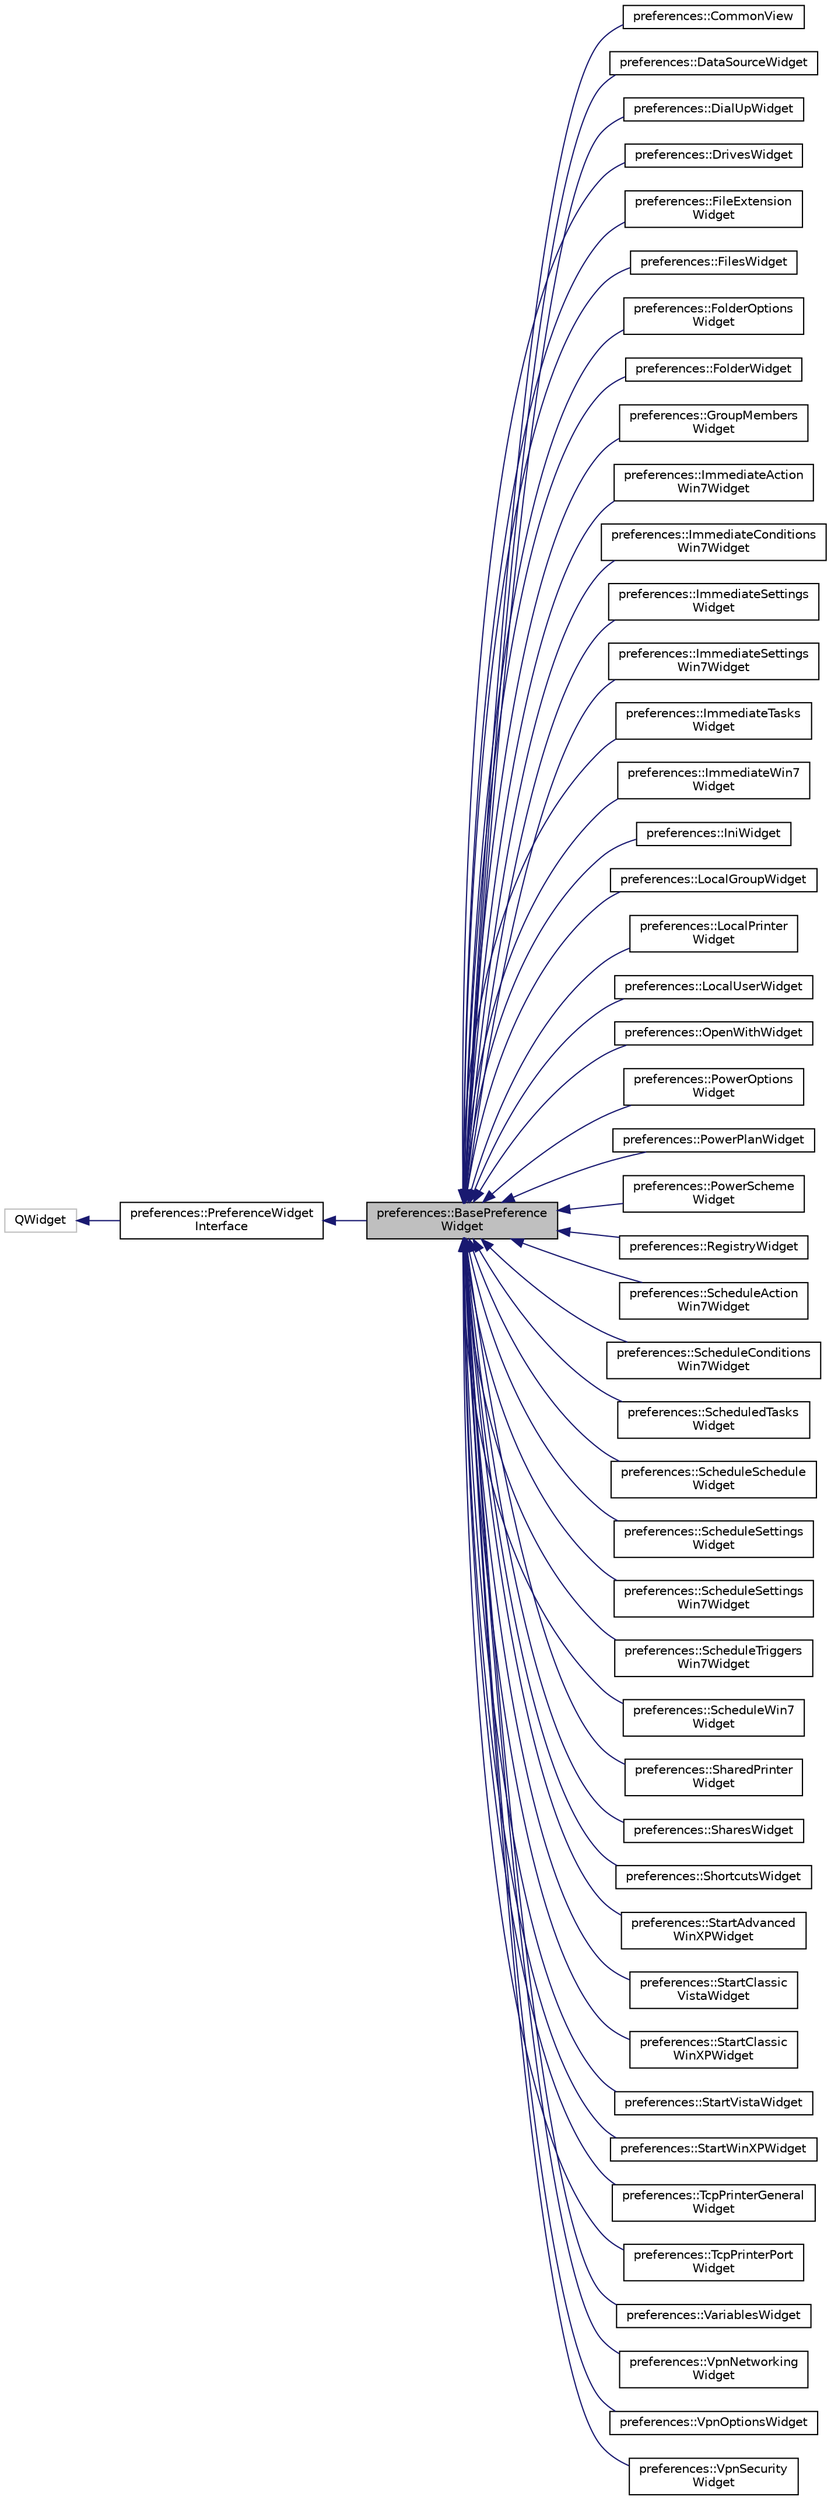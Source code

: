 digraph "preferences::BasePreferenceWidget"
{
 // LATEX_PDF_SIZE
  edge [fontname="Helvetica",fontsize="10",labelfontname="Helvetica",labelfontsize="10"];
  node [fontname="Helvetica",fontsize="10",shape=record];
  rankdir="LR";
  Node1 [label="preferences::BasePreference\lWidget",height=0.2,width=0.4,color="black", fillcolor="grey75", style="filled", fontcolor="black",tooltip=" "];
  Node2 -> Node1 [dir="back",color="midnightblue",fontsize="10",style="solid",fontname="Helvetica"];
  Node2 [label="preferences::PreferenceWidget\lInterface",height=0.2,width=0.4,color="black", fillcolor="white", style="filled",URL="$classpreferences_1_1_preference_widget_interface.html",tooltip=" "];
  Node3 -> Node2 [dir="back",color="midnightblue",fontsize="10",style="solid",fontname="Helvetica"];
  Node3 [label="QWidget",height=0.2,width=0.4,color="grey75", fillcolor="white", style="filled",tooltip=" "];
  Node1 -> Node4 [dir="back",color="midnightblue",fontsize="10",style="solid",fontname="Helvetica"];
  Node4 [label="preferences::CommonView",height=0.2,width=0.4,color="black", fillcolor="white", style="filled",URL="$classpreferences_1_1_common_view.html",tooltip=" "];
  Node1 -> Node5 [dir="back",color="midnightblue",fontsize="10",style="solid",fontname="Helvetica"];
  Node5 [label="preferences::DataSourceWidget",height=0.2,width=0.4,color="black", fillcolor="white", style="filled",URL="$classpreferences_1_1_data_source_widget.html",tooltip="Folder item representation for editor."];
  Node1 -> Node6 [dir="back",color="midnightblue",fontsize="10",style="solid",fontname="Helvetica"];
  Node6 [label="preferences::DialUpWidget",height=0.2,width=0.4,color="black", fillcolor="white", style="filled",URL="$classpreferences_1_1_dial_up_widget.html",tooltip="Dial up widget."];
  Node1 -> Node7 [dir="back",color="midnightblue",fontsize="10",style="solid",fontname="Helvetica"];
  Node7 [label="preferences::DrivesWidget",height=0.2,width=0.4,color="black", fillcolor="white", style="filled",URL="$classpreferences_1_1_drives_widget.html",tooltip="Folder item representation for editor."];
  Node1 -> Node8 [dir="back",color="midnightblue",fontsize="10",style="solid",fontname="Helvetica"];
  Node8 [label="preferences::FileExtension\lWidget",height=0.2,width=0.4,color="black", fillcolor="white", style="filled",URL="$classpreferences_1_1_file_extension_widget.html",tooltip="FileExtension representation for editor."];
  Node1 -> Node9 [dir="back",color="midnightblue",fontsize="10",style="solid",fontname="Helvetica"];
  Node9 [label="preferences::FilesWidget",height=0.2,width=0.4,color="black", fillcolor="white", style="filled",URL="$classpreferences_1_1_files_widget.html",tooltip="Folder item representation for editor."];
  Node1 -> Node10 [dir="back",color="midnightblue",fontsize="10",style="solid",fontname="Helvetica"];
  Node10 [label="preferences::FolderOptions\lWidget",height=0.2,width=0.4,color="black", fillcolor="white", style="filled",URL="$classpreferences_1_1_folder_options_widget.html",tooltip="Folder item representation for editor."];
  Node1 -> Node11 [dir="back",color="midnightblue",fontsize="10",style="solid",fontname="Helvetica"];
  Node11 [label="preferences::FolderWidget",height=0.2,width=0.4,color="black", fillcolor="white", style="filled",URL="$classpreferences_1_1_folder_widget.html",tooltip="Folder item representation for editor."];
  Node1 -> Node12 [dir="back",color="midnightblue",fontsize="10",style="solid",fontname="Helvetica"];
  Node12 [label="preferences::GroupMembers\lWidget",height=0.2,width=0.4,color="black", fillcolor="white", style="filled",URL="$classpreferences_1_1_group_members_widget.html",tooltip="Folder item representation for editor."];
  Node1 -> Node13 [dir="back",color="midnightblue",fontsize="10",style="solid",fontname="Helvetica"];
  Node13 [label="preferences::ImmediateAction\lWin7Widget",height=0.2,width=0.4,color="black", fillcolor="white", style="filled",URL="$classpreferences_1_1_immediate_action_win7_widget.html",tooltip="ImmediateActionWin7 representation for editor."];
  Node1 -> Node14 [dir="back",color="midnightblue",fontsize="10",style="solid",fontname="Helvetica"];
  Node14 [label="preferences::ImmediateConditions\lWin7Widget",height=0.2,width=0.4,color="black", fillcolor="white", style="filled",URL="$classpreferences_1_1_immediate_conditions_win7_widget.html",tooltip="ImmediateConditionsWin7 representation for editor."];
  Node1 -> Node15 [dir="back",color="midnightblue",fontsize="10",style="solid",fontname="Helvetica"];
  Node15 [label="preferences::ImmediateSettings\lWidget",height=0.2,width=0.4,color="black", fillcolor="white", style="filled",URL="$classpreferences_1_1_immediate_settings_widget.html",tooltip="ImmediateSettings representation for editor."];
  Node1 -> Node16 [dir="back",color="midnightblue",fontsize="10",style="solid",fontname="Helvetica"];
  Node16 [label="preferences::ImmediateSettings\lWin7Widget",height=0.2,width=0.4,color="black", fillcolor="white", style="filled",URL="$classpreferences_1_1_immediate_settings_win7_widget.html",tooltip="ImmediateSettingsWin7 representation for editor."];
  Node1 -> Node17 [dir="back",color="midnightblue",fontsize="10",style="solid",fontname="Helvetica"];
  Node17 [label="preferences::ImmediateTasks\lWidget",height=0.2,width=0.4,color="black", fillcolor="white", style="filled",URL="$classpreferences_1_1_immediate_tasks_widget.html",tooltip="ImmediateTasks representation for editor."];
  Node1 -> Node18 [dir="back",color="midnightblue",fontsize="10",style="solid",fontname="Helvetica"];
  Node18 [label="preferences::ImmediateWin7\lWidget",height=0.2,width=0.4,color="black", fillcolor="white", style="filled",URL="$classpreferences_1_1_immediate_win7_widget.html",tooltip="ImmediateWin7 representation for editor."];
  Node1 -> Node19 [dir="back",color="midnightblue",fontsize="10",style="solid",fontname="Helvetica"];
  Node19 [label="preferences::IniWidget",height=0.2,width=0.4,color="black", fillcolor="white", style="filled",URL="$classpreferences_1_1_ini_widget.html",tooltip="Folder item representation for editor."];
  Node1 -> Node20 [dir="back",color="midnightblue",fontsize="10",style="solid",fontname="Helvetica"];
  Node20 [label="preferences::LocalGroupWidget",height=0.2,width=0.4,color="black", fillcolor="white", style="filled",URL="$classpreferences_1_1_local_group_widget.html",tooltip="Folder item representation for editor."];
  Node1 -> Node21 [dir="back",color="midnightblue",fontsize="10",style="solid",fontname="Helvetica"];
  Node21 [label="preferences::LocalPrinter\lWidget",height=0.2,width=0.4,color="black", fillcolor="white", style="filled",URL="$classpreferences_1_1_local_printer_widget.html",tooltip="LocalPrinter representation for editor."];
  Node1 -> Node22 [dir="back",color="midnightblue",fontsize="10",style="solid",fontname="Helvetica"];
  Node22 [label="preferences::LocalUserWidget",height=0.2,width=0.4,color="black", fillcolor="white", style="filled",URL="$classpreferences_1_1_local_user_widget.html",tooltip="Folder item representation for editor."];
  Node1 -> Node23 [dir="back",color="midnightblue",fontsize="10",style="solid",fontname="Helvetica"];
  Node23 [label="preferences::OpenWithWidget",height=0.2,width=0.4,color="black", fillcolor="white", style="filled",URL="$classpreferences_1_1_open_with_widget.html",tooltip="Folder item representation for editor."];
  Node1 -> Node24 [dir="back",color="midnightblue",fontsize="10",style="solid",fontname="Helvetica"];
  Node24 [label="preferences::PowerOptions\lWidget",height=0.2,width=0.4,color="black", fillcolor="white", style="filled",URL="$classpreferences_1_1_power_options_widget.html",tooltip="Folder item representation for editor."];
  Node1 -> Node25 [dir="back",color="midnightblue",fontsize="10",style="solid",fontname="Helvetica"];
  Node25 [label="preferences::PowerPlanWidget",height=0.2,width=0.4,color="black", fillcolor="white", style="filled",URL="$classpreferences_1_1_power_plan_widget.html",tooltip="Folder item representation for editor."];
  Node1 -> Node26 [dir="back",color="midnightblue",fontsize="10",style="solid",fontname="Helvetica"];
  Node26 [label="preferences::PowerScheme\lWidget",height=0.2,width=0.4,color="black", fillcolor="white", style="filled",URL="$classpreferences_1_1_power_scheme_widget.html",tooltip="Folder item representation for editor."];
  Node1 -> Node27 [dir="back",color="midnightblue",fontsize="10",style="solid",fontname="Helvetica"];
  Node27 [label="preferences::RegistryWidget",height=0.2,width=0.4,color="black", fillcolor="white", style="filled",URL="$classpreferences_1_1_registry_widget.html",tooltip="Folder item representation for editor."];
  Node1 -> Node28 [dir="back",color="midnightblue",fontsize="10",style="solid",fontname="Helvetica"];
  Node28 [label="preferences::ScheduleAction\lWin7Widget",height=0.2,width=0.4,color="black", fillcolor="white", style="filled",URL="$classpreferences_1_1_schedule_action_win7_widget.html",tooltip="ScheduleActionWin7 representation for editor."];
  Node1 -> Node29 [dir="back",color="midnightblue",fontsize="10",style="solid",fontname="Helvetica"];
  Node29 [label="preferences::ScheduleConditions\lWin7Widget",height=0.2,width=0.4,color="black", fillcolor="white", style="filled",URL="$classpreferences_1_1_schedule_conditions_win7_widget.html",tooltip="ScheduleConditionsWin7 representation for editor."];
  Node1 -> Node30 [dir="back",color="midnightblue",fontsize="10",style="solid",fontname="Helvetica"];
  Node30 [label="preferences::ScheduledTasks\lWidget",height=0.2,width=0.4,color="black", fillcolor="white", style="filled",URL="$classpreferences_1_1_scheduled_tasks_widget.html",tooltip="ScheduledTasks representation for editor."];
  Node1 -> Node31 [dir="back",color="midnightblue",fontsize="10",style="solid",fontname="Helvetica"];
  Node31 [label="preferences::ScheduleSchedule\lWidget",height=0.2,width=0.4,color="black", fillcolor="white", style="filled",URL="$classpreferences_1_1_schedule_schedule_widget.html",tooltip="ScheduleSchedule representation for editor."];
  Node1 -> Node32 [dir="back",color="midnightblue",fontsize="10",style="solid",fontname="Helvetica"];
  Node32 [label="preferences::ScheduleSettings\lWidget",height=0.2,width=0.4,color="black", fillcolor="white", style="filled",URL="$classpreferences_1_1_schedule_settings_widget.html",tooltip="ScheduleSettings representation for editor."];
  Node1 -> Node33 [dir="back",color="midnightblue",fontsize="10",style="solid",fontname="Helvetica"];
  Node33 [label="preferences::ScheduleSettings\lWin7Widget",height=0.2,width=0.4,color="black", fillcolor="white", style="filled",URL="$classpreferences_1_1_schedule_settings_win7_widget.html",tooltip="ScheduleSettingsWin7 representation for editor."];
  Node1 -> Node34 [dir="back",color="midnightblue",fontsize="10",style="solid",fontname="Helvetica"];
  Node34 [label="preferences::ScheduleTriggers\lWin7Widget",height=0.2,width=0.4,color="black", fillcolor="white", style="filled",URL="$classpreferences_1_1_schedule_triggers_win7_widget.html",tooltip="ScheduleTriggersWin7 representation for editor."];
  Node1 -> Node35 [dir="back",color="midnightblue",fontsize="10",style="solid",fontname="Helvetica"];
  Node35 [label="preferences::ScheduleWin7\lWidget",height=0.2,width=0.4,color="black", fillcolor="white", style="filled",URL="$classpreferences_1_1_schedule_win7_widget.html",tooltip="ScheduleWin7 representation for editor."];
  Node1 -> Node36 [dir="back",color="midnightblue",fontsize="10",style="solid",fontname="Helvetica"];
  Node36 [label="preferences::SharedPrinter\lWidget",height=0.2,width=0.4,color="black", fillcolor="white", style="filled",URL="$classpreferences_1_1_shared_printer_widget.html",tooltip="Folder item representation for editor."];
  Node1 -> Node37 [dir="back",color="midnightblue",fontsize="10",style="solid",fontname="Helvetica"];
  Node37 [label="preferences::SharesWidget",height=0.2,width=0.4,color="black", fillcolor="white", style="filled",URL="$classpreferences_1_1_shares_widget.html",tooltip="Folder item representation for editor."];
  Node1 -> Node38 [dir="back",color="midnightblue",fontsize="10",style="solid",fontname="Helvetica"];
  Node38 [label="preferences::ShortcutsWidget",height=0.2,width=0.4,color="black", fillcolor="white", style="filled",URL="$classpreferences_1_1_shortcuts_widget.html",tooltip="Folder item representation for editor."];
  Node1 -> Node39 [dir="back",color="midnightblue",fontsize="10",style="solid",fontname="Helvetica"];
  Node39 [label="preferences::StartAdvanced\lWinXPWidget",height=0.2,width=0.4,color="black", fillcolor="white", style="filled",URL="$classpreferences_1_1_start_advanced_win_x_p_widget.html",tooltip="StartAdvancedWinXp representation for editor."];
  Node1 -> Node40 [dir="back",color="midnightblue",fontsize="10",style="solid",fontname="Helvetica"];
  Node40 [label="preferences::StartClassic\lVistaWidget",height=0.2,width=0.4,color="black", fillcolor="white", style="filled",URL="$classpreferences_1_1_start_classic_vista_widget.html",tooltip="StartClassicVista representation for editor."];
  Node1 -> Node41 [dir="back",color="midnightblue",fontsize="10",style="solid",fontname="Helvetica"];
  Node41 [label="preferences::StartClassic\lWinXPWidget",height=0.2,width=0.4,color="black", fillcolor="white", style="filled",URL="$classpreferences_1_1_start_classic_win_x_p_widget.html",tooltip="StartClassicWinXp representation for editor."];
  Node1 -> Node42 [dir="back",color="midnightblue",fontsize="10",style="solid",fontname="Helvetica"];
  Node42 [label="preferences::StartVistaWidget",height=0.2,width=0.4,color="black", fillcolor="white", style="filled",URL="$classpreferences_1_1_start_vista_widget.html",tooltip="StartVista representation for editor."];
  Node1 -> Node43 [dir="back",color="midnightblue",fontsize="10",style="solid",fontname="Helvetica"];
  Node43 [label="preferences::StartWinXPWidget",height=0.2,width=0.4,color="black", fillcolor="white", style="filled",URL="$classpreferences_1_1_start_win_x_p_widget.html",tooltip="StartWinXp representation for editor."];
  Node1 -> Node44 [dir="back",color="midnightblue",fontsize="10",style="solid",fontname="Helvetica"];
  Node44 [label="preferences::TcpPrinterGeneral\lWidget",height=0.2,width=0.4,color="black", fillcolor="white", style="filled",URL="$classpreferences_1_1_tcp_printer_general_widget.html",tooltip="Folder item representation for editor."];
  Node1 -> Node45 [dir="back",color="midnightblue",fontsize="10",style="solid",fontname="Helvetica"];
  Node45 [label="preferences::TcpPrinterPort\lWidget",height=0.2,width=0.4,color="black", fillcolor="white", style="filled",URL="$classpreferences_1_1_tcp_printer_port_widget.html",tooltip="Tcp printer port widget for editor."];
  Node1 -> Node46 [dir="back",color="midnightblue",fontsize="10",style="solid",fontname="Helvetica"];
  Node46 [label="preferences::VariablesWidget",height=0.2,width=0.4,color="black", fillcolor="white", style="filled",URL="$classpreferences_1_1_variables_widget.html",tooltip="Folder item representation for editor."];
  Node1 -> Node47 [dir="back",color="midnightblue",fontsize="10",style="solid",fontname="Helvetica"];
  Node47 [label="preferences::VpnNetworking\lWidget",height=0.2,width=0.4,color="black", fillcolor="white", style="filled",URL="$classpreferences_1_1_vpn_networking_widget.html",tooltip="Vpn networking widget."];
  Node1 -> Node48 [dir="back",color="midnightblue",fontsize="10",style="solid",fontname="Helvetica"];
  Node48 [label="preferences::VpnOptionsWidget",height=0.2,width=0.4,color="black", fillcolor="white", style="filled",URL="$classpreferences_1_1_vpn_options_widget.html",tooltip="Vpn options widget."];
  Node1 -> Node49 [dir="back",color="midnightblue",fontsize="10",style="solid",fontname="Helvetica"];
  Node49 [label="preferences::VpnSecurity\lWidget",height=0.2,width=0.4,color="black", fillcolor="white", style="filled",URL="$classpreferences_1_1_vpn_security_widget.html",tooltip="Vpn security widget for editor."];
}
